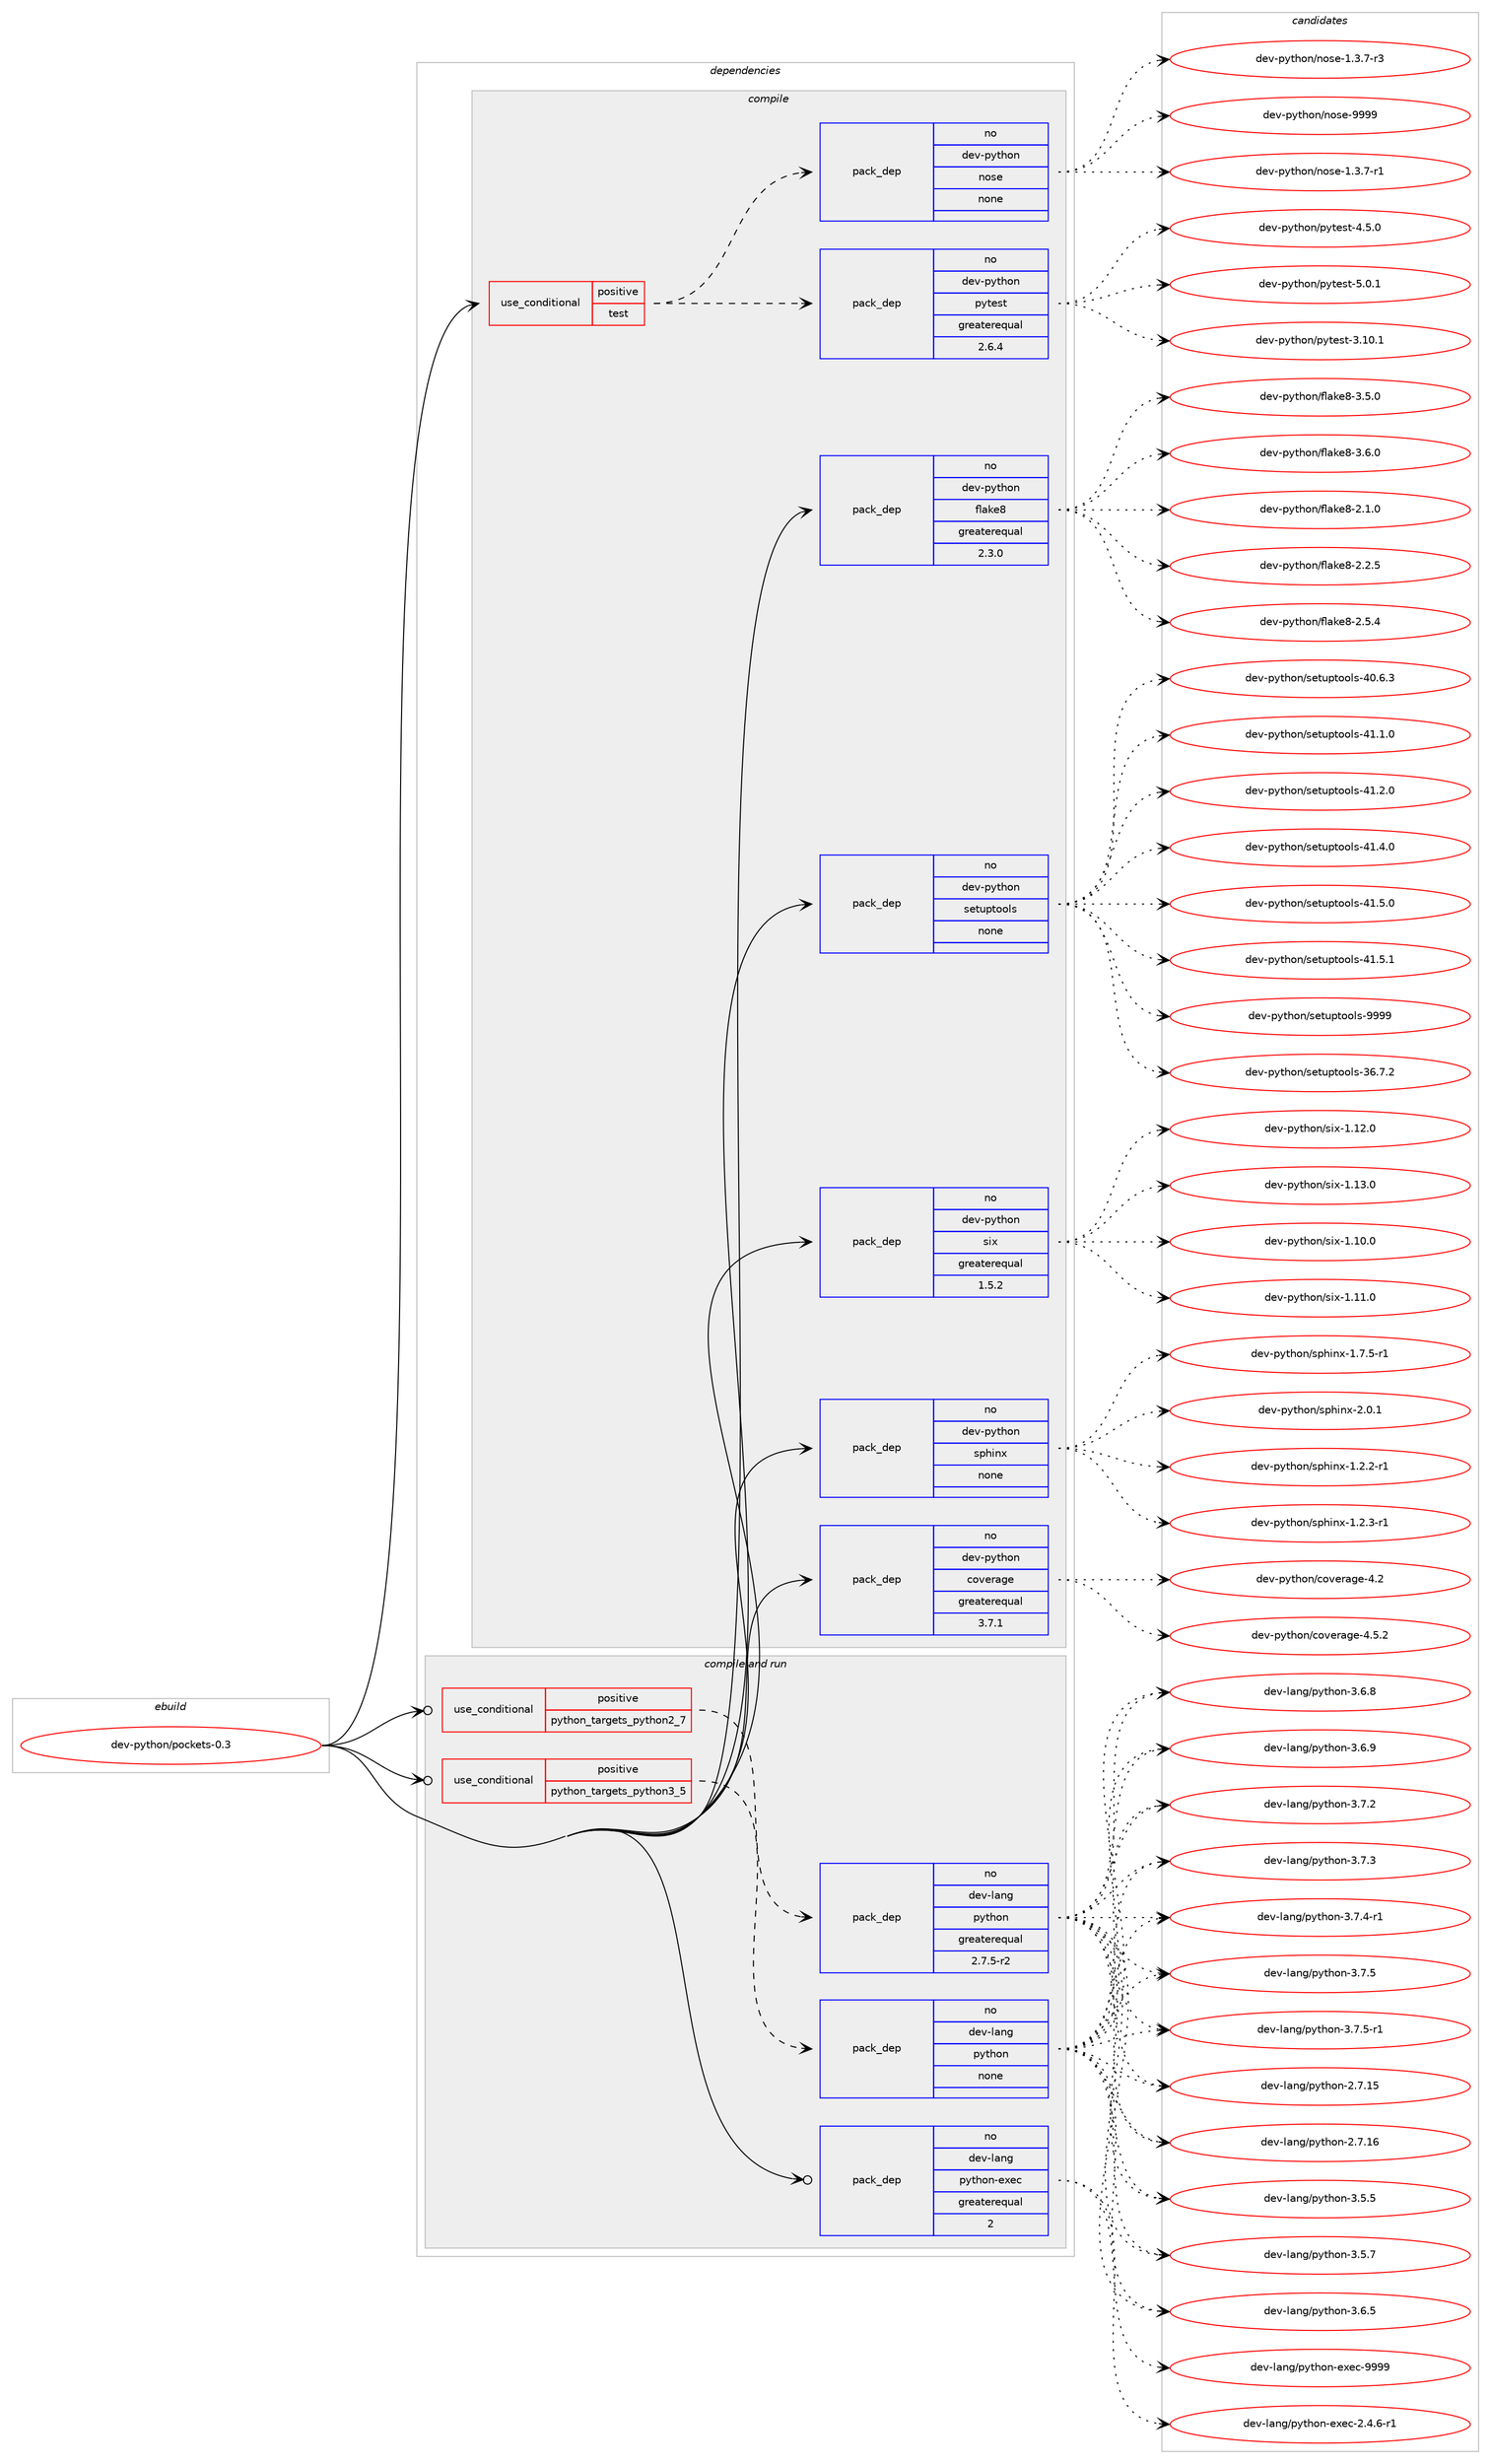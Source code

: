 digraph prolog {

# *************
# Graph options
# *************

newrank=true;
concentrate=true;
compound=true;
graph [rankdir=LR,fontname=Helvetica,fontsize=10,ranksep=1.5];#, ranksep=2.5, nodesep=0.2];
edge  [arrowhead=vee];
node  [fontname=Helvetica,fontsize=10];

# **********
# The ebuild
# **********

subgraph cluster_leftcol {
color=gray;
rank=same;
label=<<i>ebuild</i>>;
id [label="dev-python/pockets-0.3", color=red, width=4, href="../dev-python/pockets-0.3.svg"];
}

# ****************
# The dependencies
# ****************

subgraph cluster_midcol {
color=gray;
label=<<i>dependencies</i>>;
subgraph cluster_compile {
fillcolor="#eeeeee";
style=filled;
label=<<i>compile</i>>;
subgraph cond144772 {
dependency622641 [label=<<TABLE BORDER="0" CELLBORDER="1" CELLSPACING="0" CELLPADDING="4"><TR><TD ROWSPAN="3" CELLPADDING="10">use_conditional</TD></TR><TR><TD>positive</TD></TR><TR><TD>test</TD></TR></TABLE>>, shape=none, color=red];
subgraph pack466029 {
dependency622642 [label=<<TABLE BORDER="0" CELLBORDER="1" CELLSPACING="0" CELLPADDING="4" WIDTH="220"><TR><TD ROWSPAN="6" CELLPADDING="30">pack_dep</TD></TR><TR><TD WIDTH="110">no</TD></TR><TR><TD>dev-python</TD></TR><TR><TD>pytest</TD></TR><TR><TD>greaterequal</TD></TR><TR><TD>2.6.4</TD></TR></TABLE>>, shape=none, color=blue];
}
dependency622641:e -> dependency622642:w [weight=20,style="dashed",arrowhead="vee"];
subgraph pack466030 {
dependency622643 [label=<<TABLE BORDER="0" CELLBORDER="1" CELLSPACING="0" CELLPADDING="4" WIDTH="220"><TR><TD ROWSPAN="6" CELLPADDING="30">pack_dep</TD></TR><TR><TD WIDTH="110">no</TD></TR><TR><TD>dev-python</TD></TR><TR><TD>nose</TD></TR><TR><TD>none</TD></TR><TR><TD></TD></TR></TABLE>>, shape=none, color=blue];
}
dependency622641:e -> dependency622643:w [weight=20,style="dashed",arrowhead="vee"];
}
id:e -> dependency622641:w [weight=20,style="solid",arrowhead="vee"];
subgraph pack466031 {
dependency622644 [label=<<TABLE BORDER="0" CELLBORDER="1" CELLSPACING="0" CELLPADDING="4" WIDTH="220"><TR><TD ROWSPAN="6" CELLPADDING="30">pack_dep</TD></TR><TR><TD WIDTH="110">no</TD></TR><TR><TD>dev-python</TD></TR><TR><TD>coverage</TD></TR><TR><TD>greaterequal</TD></TR><TR><TD>3.7.1</TD></TR></TABLE>>, shape=none, color=blue];
}
id:e -> dependency622644:w [weight=20,style="solid",arrowhead="vee"];
subgraph pack466032 {
dependency622645 [label=<<TABLE BORDER="0" CELLBORDER="1" CELLSPACING="0" CELLPADDING="4" WIDTH="220"><TR><TD ROWSPAN="6" CELLPADDING="30">pack_dep</TD></TR><TR><TD WIDTH="110">no</TD></TR><TR><TD>dev-python</TD></TR><TR><TD>flake8</TD></TR><TR><TD>greaterequal</TD></TR><TR><TD>2.3.0</TD></TR></TABLE>>, shape=none, color=blue];
}
id:e -> dependency622645:w [weight=20,style="solid",arrowhead="vee"];
subgraph pack466033 {
dependency622646 [label=<<TABLE BORDER="0" CELLBORDER="1" CELLSPACING="0" CELLPADDING="4" WIDTH="220"><TR><TD ROWSPAN="6" CELLPADDING="30">pack_dep</TD></TR><TR><TD WIDTH="110">no</TD></TR><TR><TD>dev-python</TD></TR><TR><TD>setuptools</TD></TR><TR><TD>none</TD></TR><TR><TD></TD></TR></TABLE>>, shape=none, color=blue];
}
id:e -> dependency622646:w [weight=20,style="solid",arrowhead="vee"];
subgraph pack466034 {
dependency622647 [label=<<TABLE BORDER="0" CELLBORDER="1" CELLSPACING="0" CELLPADDING="4" WIDTH="220"><TR><TD ROWSPAN="6" CELLPADDING="30">pack_dep</TD></TR><TR><TD WIDTH="110">no</TD></TR><TR><TD>dev-python</TD></TR><TR><TD>six</TD></TR><TR><TD>greaterequal</TD></TR><TR><TD>1.5.2</TD></TR></TABLE>>, shape=none, color=blue];
}
id:e -> dependency622647:w [weight=20,style="solid",arrowhead="vee"];
subgraph pack466035 {
dependency622648 [label=<<TABLE BORDER="0" CELLBORDER="1" CELLSPACING="0" CELLPADDING="4" WIDTH="220"><TR><TD ROWSPAN="6" CELLPADDING="30">pack_dep</TD></TR><TR><TD WIDTH="110">no</TD></TR><TR><TD>dev-python</TD></TR><TR><TD>sphinx</TD></TR><TR><TD>none</TD></TR><TR><TD></TD></TR></TABLE>>, shape=none, color=blue];
}
id:e -> dependency622648:w [weight=20,style="solid",arrowhead="vee"];
}
subgraph cluster_compileandrun {
fillcolor="#eeeeee";
style=filled;
label=<<i>compile and run</i>>;
subgraph cond144773 {
dependency622649 [label=<<TABLE BORDER="0" CELLBORDER="1" CELLSPACING="0" CELLPADDING="4"><TR><TD ROWSPAN="3" CELLPADDING="10">use_conditional</TD></TR><TR><TD>positive</TD></TR><TR><TD>python_targets_python2_7</TD></TR></TABLE>>, shape=none, color=red];
subgraph pack466036 {
dependency622650 [label=<<TABLE BORDER="0" CELLBORDER="1" CELLSPACING="0" CELLPADDING="4" WIDTH="220"><TR><TD ROWSPAN="6" CELLPADDING="30">pack_dep</TD></TR><TR><TD WIDTH="110">no</TD></TR><TR><TD>dev-lang</TD></TR><TR><TD>python</TD></TR><TR><TD>greaterequal</TD></TR><TR><TD>2.7.5-r2</TD></TR></TABLE>>, shape=none, color=blue];
}
dependency622649:e -> dependency622650:w [weight=20,style="dashed",arrowhead="vee"];
}
id:e -> dependency622649:w [weight=20,style="solid",arrowhead="odotvee"];
subgraph cond144774 {
dependency622651 [label=<<TABLE BORDER="0" CELLBORDER="1" CELLSPACING="0" CELLPADDING="4"><TR><TD ROWSPAN="3" CELLPADDING="10">use_conditional</TD></TR><TR><TD>positive</TD></TR><TR><TD>python_targets_python3_5</TD></TR></TABLE>>, shape=none, color=red];
subgraph pack466037 {
dependency622652 [label=<<TABLE BORDER="0" CELLBORDER="1" CELLSPACING="0" CELLPADDING="4" WIDTH="220"><TR><TD ROWSPAN="6" CELLPADDING="30">pack_dep</TD></TR><TR><TD WIDTH="110">no</TD></TR><TR><TD>dev-lang</TD></TR><TR><TD>python</TD></TR><TR><TD>none</TD></TR><TR><TD></TD></TR></TABLE>>, shape=none, color=blue];
}
dependency622651:e -> dependency622652:w [weight=20,style="dashed",arrowhead="vee"];
}
id:e -> dependency622651:w [weight=20,style="solid",arrowhead="odotvee"];
subgraph pack466038 {
dependency622653 [label=<<TABLE BORDER="0" CELLBORDER="1" CELLSPACING="0" CELLPADDING="4" WIDTH="220"><TR><TD ROWSPAN="6" CELLPADDING="30">pack_dep</TD></TR><TR><TD WIDTH="110">no</TD></TR><TR><TD>dev-lang</TD></TR><TR><TD>python-exec</TD></TR><TR><TD>greaterequal</TD></TR><TR><TD>2</TD></TR></TABLE>>, shape=none, color=blue];
}
id:e -> dependency622653:w [weight=20,style="solid",arrowhead="odotvee"];
}
subgraph cluster_run {
fillcolor="#eeeeee";
style=filled;
label=<<i>run</i>>;
}
}

# **************
# The candidates
# **************

subgraph cluster_choices {
rank=same;
color=gray;
label=<<i>candidates</i>>;

subgraph choice466029 {
color=black;
nodesep=1;
choice100101118451121211161041111104711212111610111511645514649484649 [label="dev-python/pytest-3.10.1", color=red, width=4,href="../dev-python/pytest-3.10.1.svg"];
choice1001011184511212111610411111047112121116101115116455246534648 [label="dev-python/pytest-4.5.0", color=red, width=4,href="../dev-python/pytest-4.5.0.svg"];
choice1001011184511212111610411111047112121116101115116455346484649 [label="dev-python/pytest-5.0.1", color=red, width=4,href="../dev-python/pytest-5.0.1.svg"];
dependency622642:e -> choice100101118451121211161041111104711212111610111511645514649484649:w [style=dotted,weight="100"];
dependency622642:e -> choice1001011184511212111610411111047112121116101115116455246534648:w [style=dotted,weight="100"];
dependency622642:e -> choice1001011184511212111610411111047112121116101115116455346484649:w [style=dotted,weight="100"];
}
subgraph choice466030 {
color=black;
nodesep=1;
choice10010111845112121116104111110471101111151014549465146554511449 [label="dev-python/nose-1.3.7-r1", color=red, width=4,href="../dev-python/nose-1.3.7-r1.svg"];
choice10010111845112121116104111110471101111151014549465146554511451 [label="dev-python/nose-1.3.7-r3", color=red, width=4,href="../dev-python/nose-1.3.7-r3.svg"];
choice10010111845112121116104111110471101111151014557575757 [label="dev-python/nose-9999", color=red, width=4,href="../dev-python/nose-9999.svg"];
dependency622643:e -> choice10010111845112121116104111110471101111151014549465146554511449:w [style=dotted,weight="100"];
dependency622643:e -> choice10010111845112121116104111110471101111151014549465146554511451:w [style=dotted,weight="100"];
dependency622643:e -> choice10010111845112121116104111110471101111151014557575757:w [style=dotted,weight="100"];
}
subgraph choice466031 {
color=black;
nodesep=1;
choice1001011184511212111610411111047991111181011149710310145524650 [label="dev-python/coverage-4.2", color=red, width=4,href="../dev-python/coverage-4.2.svg"];
choice10010111845112121116104111110479911111810111497103101455246534650 [label="dev-python/coverage-4.5.2", color=red, width=4,href="../dev-python/coverage-4.5.2.svg"];
dependency622644:e -> choice1001011184511212111610411111047991111181011149710310145524650:w [style=dotted,weight="100"];
dependency622644:e -> choice10010111845112121116104111110479911111810111497103101455246534650:w [style=dotted,weight="100"];
}
subgraph choice466032 {
color=black;
nodesep=1;
choice10010111845112121116104111110471021089710710156455046494648 [label="dev-python/flake8-2.1.0", color=red, width=4,href="../dev-python/flake8-2.1.0.svg"];
choice10010111845112121116104111110471021089710710156455046504653 [label="dev-python/flake8-2.2.5", color=red, width=4,href="../dev-python/flake8-2.2.5.svg"];
choice10010111845112121116104111110471021089710710156455046534652 [label="dev-python/flake8-2.5.4", color=red, width=4,href="../dev-python/flake8-2.5.4.svg"];
choice10010111845112121116104111110471021089710710156455146534648 [label="dev-python/flake8-3.5.0", color=red, width=4,href="../dev-python/flake8-3.5.0.svg"];
choice10010111845112121116104111110471021089710710156455146544648 [label="dev-python/flake8-3.6.0", color=red, width=4,href="../dev-python/flake8-3.6.0.svg"];
dependency622645:e -> choice10010111845112121116104111110471021089710710156455046494648:w [style=dotted,weight="100"];
dependency622645:e -> choice10010111845112121116104111110471021089710710156455046504653:w [style=dotted,weight="100"];
dependency622645:e -> choice10010111845112121116104111110471021089710710156455046534652:w [style=dotted,weight="100"];
dependency622645:e -> choice10010111845112121116104111110471021089710710156455146534648:w [style=dotted,weight="100"];
dependency622645:e -> choice10010111845112121116104111110471021089710710156455146544648:w [style=dotted,weight="100"];
}
subgraph choice466033 {
color=black;
nodesep=1;
choice100101118451121211161041111104711510111611711211611111110811545515446554650 [label="dev-python/setuptools-36.7.2", color=red, width=4,href="../dev-python/setuptools-36.7.2.svg"];
choice100101118451121211161041111104711510111611711211611111110811545524846544651 [label="dev-python/setuptools-40.6.3", color=red, width=4,href="../dev-python/setuptools-40.6.3.svg"];
choice100101118451121211161041111104711510111611711211611111110811545524946494648 [label="dev-python/setuptools-41.1.0", color=red, width=4,href="../dev-python/setuptools-41.1.0.svg"];
choice100101118451121211161041111104711510111611711211611111110811545524946504648 [label="dev-python/setuptools-41.2.0", color=red, width=4,href="../dev-python/setuptools-41.2.0.svg"];
choice100101118451121211161041111104711510111611711211611111110811545524946524648 [label="dev-python/setuptools-41.4.0", color=red, width=4,href="../dev-python/setuptools-41.4.0.svg"];
choice100101118451121211161041111104711510111611711211611111110811545524946534648 [label="dev-python/setuptools-41.5.0", color=red, width=4,href="../dev-python/setuptools-41.5.0.svg"];
choice100101118451121211161041111104711510111611711211611111110811545524946534649 [label="dev-python/setuptools-41.5.1", color=red, width=4,href="../dev-python/setuptools-41.5.1.svg"];
choice10010111845112121116104111110471151011161171121161111111081154557575757 [label="dev-python/setuptools-9999", color=red, width=4,href="../dev-python/setuptools-9999.svg"];
dependency622646:e -> choice100101118451121211161041111104711510111611711211611111110811545515446554650:w [style=dotted,weight="100"];
dependency622646:e -> choice100101118451121211161041111104711510111611711211611111110811545524846544651:w [style=dotted,weight="100"];
dependency622646:e -> choice100101118451121211161041111104711510111611711211611111110811545524946494648:w [style=dotted,weight="100"];
dependency622646:e -> choice100101118451121211161041111104711510111611711211611111110811545524946504648:w [style=dotted,weight="100"];
dependency622646:e -> choice100101118451121211161041111104711510111611711211611111110811545524946524648:w [style=dotted,weight="100"];
dependency622646:e -> choice100101118451121211161041111104711510111611711211611111110811545524946534648:w [style=dotted,weight="100"];
dependency622646:e -> choice100101118451121211161041111104711510111611711211611111110811545524946534649:w [style=dotted,weight="100"];
dependency622646:e -> choice10010111845112121116104111110471151011161171121161111111081154557575757:w [style=dotted,weight="100"];
}
subgraph choice466034 {
color=black;
nodesep=1;
choice100101118451121211161041111104711510512045494649484648 [label="dev-python/six-1.10.0", color=red, width=4,href="../dev-python/six-1.10.0.svg"];
choice100101118451121211161041111104711510512045494649494648 [label="dev-python/six-1.11.0", color=red, width=4,href="../dev-python/six-1.11.0.svg"];
choice100101118451121211161041111104711510512045494649504648 [label="dev-python/six-1.12.0", color=red, width=4,href="../dev-python/six-1.12.0.svg"];
choice100101118451121211161041111104711510512045494649514648 [label="dev-python/six-1.13.0", color=red, width=4,href="../dev-python/six-1.13.0.svg"];
dependency622647:e -> choice100101118451121211161041111104711510512045494649484648:w [style=dotted,weight="100"];
dependency622647:e -> choice100101118451121211161041111104711510512045494649494648:w [style=dotted,weight="100"];
dependency622647:e -> choice100101118451121211161041111104711510512045494649504648:w [style=dotted,weight="100"];
dependency622647:e -> choice100101118451121211161041111104711510512045494649514648:w [style=dotted,weight="100"];
}
subgraph choice466035 {
color=black;
nodesep=1;
choice10010111845112121116104111110471151121041051101204549465046504511449 [label="dev-python/sphinx-1.2.2-r1", color=red, width=4,href="../dev-python/sphinx-1.2.2-r1.svg"];
choice10010111845112121116104111110471151121041051101204549465046514511449 [label="dev-python/sphinx-1.2.3-r1", color=red, width=4,href="../dev-python/sphinx-1.2.3-r1.svg"];
choice10010111845112121116104111110471151121041051101204549465546534511449 [label="dev-python/sphinx-1.7.5-r1", color=red, width=4,href="../dev-python/sphinx-1.7.5-r1.svg"];
choice1001011184511212111610411111047115112104105110120455046484649 [label="dev-python/sphinx-2.0.1", color=red, width=4,href="../dev-python/sphinx-2.0.1.svg"];
dependency622648:e -> choice10010111845112121116104111110471151121041051101204549465046504511449:w [style=dotted,weight="100"];
dependency622648:e -> choice10010111845112121116104111110471151121041051101204549465046514511449:w [style=dotted,weight="100"];
dependency622648:e -> choice10010111845112121116104111110471151121041051101204549465546534511449:w [style=dotted,weight="100"];
dependency622648:e -> choice1001011184511212111610411111047115112104105110120455046484649:w [style=dotted,weight="100"];
}
subgraph choice466036 {
color=black;
nodesep=1;
choice10010111845108971101034711212111610411111045504655464953 [label="dev-lang/python-2.7.15", color=red, width=4,href="../dev-lang/python-2.7.15.svg"];
choice10010111845108971101034711212111610411111045504655464954 [label="dev-lang/python-2.7.16", color=red, width=4,href="../dev-lang/python-2.7.16.svg"];
choice100101118451089711010347112121116104111110455146534653 [label="dev-lang/python-3.5.5", color=red, width=4,href="../dev-lang/python-3.5.5.svg"];
choice100101118451089711010347112121116104111110455146534655 [label="dev-lang/python-3.5.7", color=red, width=4,href="../dev-lang/python-3.5.7.svg"];
choice100101118451089711010347112121116104111110455146544653 [label="dev-lang/python-3.6.5", color=red, width=4,href="../dev-lang/python-3.6.5.svg"];
choice100101118451089711010347112121116104111110455146544656 [label="dev-lang/python-3.6.8", color=red, width=4,href="../dev-lang/python-3.6.8.svg"];
choice100101118451089711010347112121116104111110455146544657 [label="dev-lang/python-3.6.9", color=red, width=4,href="../dev-lang/python-3.6.9.svg"];
choice100101118451089711010347112121116104111110455146554650 [label="dev-lang/python-3.7.2", color=red, width=4,href="../dev-lang/python-3.7.2.svg"];
choice100101118451089711010347112121116104111110455146554651 [label="dev-lang/python-3.7.3", color=red, width=4,href="../dev-lang/python-3.7.3.svg"];
choice1001011184510897110103471121211161041111104551465546524511449 [label="dev-lang/python-3.7.4-r1", color=red, width=4,href="../dev-lang/python-3.7.4-r1.svg"];
choice100101118451089711010347112121116104111110455146554653 [label="dev-lang/python-3.7.5", color=red, width=4,href="../dev-lang/python-3.7.5.svg"];
choice1001011184510897110103471121211161041111104551465546534511449 [label="dev-lang/python-3.7.5-r1", color=red, width=4,href="../dev-lang/python-3.7.5-r1.svg"];
dependency622650:e -> choice10010111845108971101034711212111610411111045504655464953:w [style=dotted,weight="100"];
dependency622650:e -> choice10010111845108971101034711212111610411111045504655464954:w [style=dotted,weight="100"];
dependency622650:e -> choice100101118451089711010347112121116104111110455146534653:w [style=dotted,weight="100"];
dependency622650:e -> choice100101118451089711010347112121116104111110455146534655:w [style=dotted,weight="100"];
dependency622650:e -> choice100101118451089711010347112121116104111110455146544653:w [style=dotted,weight="100"];
dependency622650:e -> choice100101118451089711010347112121116104111110455146544656:w [style=dotted,weight="100"];
dependency622650:e -> choice100101118451089711010347112121116104111110455146544657:w [style=dotted,weight="100"];
dependency622650:e -> choice100101118451089711010347112121116104111110455146554650:w [style=dotted,weight="100"];
dependency622650:e -> choice100101118451089711010347112121116104111110455146554651:w [style=dotted,weight="100"];
dependency622650:e -> choice1001011184510897110103471121211161041111104551465546524511449:w [style=dotted,weight="100"];
dependency622650:e -> choice100101118451089711010347112121116104111110455146554653:w [style=dotted,weight="100"];
dependency622650:e -> choice1001011184510897110103471121211161041111104551465546534511449:w [style=dotted,weight="100"];
}
subgraph choice466037 {
color=black;
nodesep=1;
choice10010111845108971101034711212111610411111045504655464953 [label="dev-lang/python-2.7.15", color=red, width=4,href="../dev-lang/python-2.7.15.svg"];
choice10010111845108971101034711212111610411111045504655464954 [label="dev-lang/python-2.7.16", color=red, width=4,href="../dev-lang/python-2.7.16.svg"];
choice100101118451089711010347112121116104111110455146534653 [label="dev-lang/python-3.5.5", color=red, width=4,href="../dev-lang/python-3.5.5.svg"];
choice100101118451089711010347112121116104111110455146534655 [label="dev-lang/python-3.5.7", color=red, width=4,href="../dev-lang/python-3.5.7.svg"];
choice100101118451089711010347112121116104111110455146544653 [label="dev-lang/python-3.6.5", color=red, width=4,href="../dev-lang/python-3.6.5.svg"];
choice100101118451089711010347112121116104111110455146544656 [label="dev-lang/python-3.6.8", color=red, width=4,href="../dev-lang/python-3.6.8.svg"];
choice100101118451089711010347112121116104111110455146544657 [label="dev-lang/python-3.6.9", color=red, width=4,href="../dev-lang/python-3.6.9.svg"];
choice100101118451089711010347112121116104111110455146554650 [label="dev-lang/python-3.7.2", color=red, width=4,href="../dev-lang/python-3.7.2.svg"];
choice100101118451089711010347112121116104111110455146554651 [label="dev-lang/python-3.7.3", color=red, width=4,href="../dev-lang/python-3.7.3.svg"];
choice1001011184510897110103471121211161041111104551465546524511449 [label="dev-lang/python-3.7.4-r1", color=red, width=4,href="../dev-lang/python-3.7.4-r1.svg"];
choice100101118451089711010347112121116104111110455146554653 [label="dev-lang/python-3.7.5", color=red, width=4,href="../dev-lang/python-3.7.5.svg"];
choice1001011184510897110103471121211161041111104551465546534511449 [label="dev-lang/python-3.7.5-r1", color=red, width=4,href="../dev-lang/python-3.7.5-r1.svg"];
dependency622652:e -> choice10010111845108971101034711212111610411111045504655464953:w [style=dotted,weight="100"];
dependency622652:e -> choice10010111845108971101034711212111610411111045504655464954:w [style=dotted,weight="100"];
dependency622652:e -> choice100101118451089711010347112121116104111110455146534653:w [style=dotted,weight="100"];
dependency622652:e -> choice100101118451089711010347112121116104111110455146534655:w [style=dotted,weight="100"];
dependency622652:e -> choice100101118451089711010347112121116104111110455146544653:w [style=dotted,weight="100"];
dependency622652:e -> choice100101118451089711010347112121116104111110455146544656:w [style=dotted,weight="100"];
dependency622652:e -> choice100101118451089711010347112121116104111110455146544657:w [style=dotted,weight="100"];
dependency622652:e -> choice100101118451089711010347112121116104111110455146554650:w [style=dotted,weight="100"];
dependency622652:e -> choice100101118451089711010347112121116104111110455146554651:w [style=dotted,weight="100"];
dependency622652:e -> choice1001011184510897110103471121211161041111104551465546524511449:w [style=dotted,weight="100"];
dependency622652:e -> choice100101118451089711010347112121116104111110455146554653:w [style=dotted,weight="100"];
dependency622652:e -> choice1001011184510897110103471121211161041111104551465546534511449:w [style=dotted,weight="100"];
}
subgraph choice466038 {
color=black;
nodesep=1;
choice10010111845108971101034711212111610411111045101120101994550465246544511449 [label="dev-lang/python-exec-2.4.6-r1", color=red, width=4,href="../dev-lang/python-exec-2.4.6-r1.svg"];
choice10010111845108971101034711212111610411111045101120101994557575757 [label="dev-lang/python-exec-9999", color=red, width=4,href="../dev-lang/python-exec-9999.svg"];
dependency622653:e -> choice10010111845108971101034711212111610411111045101120101994550465246544511449:w [style=dotted,weight="100"];
dependency622653:e -> choice10010111845108971101034711212111610411111045101120101994557575757:w [style=dotted,weight="100"];
}
}

}
